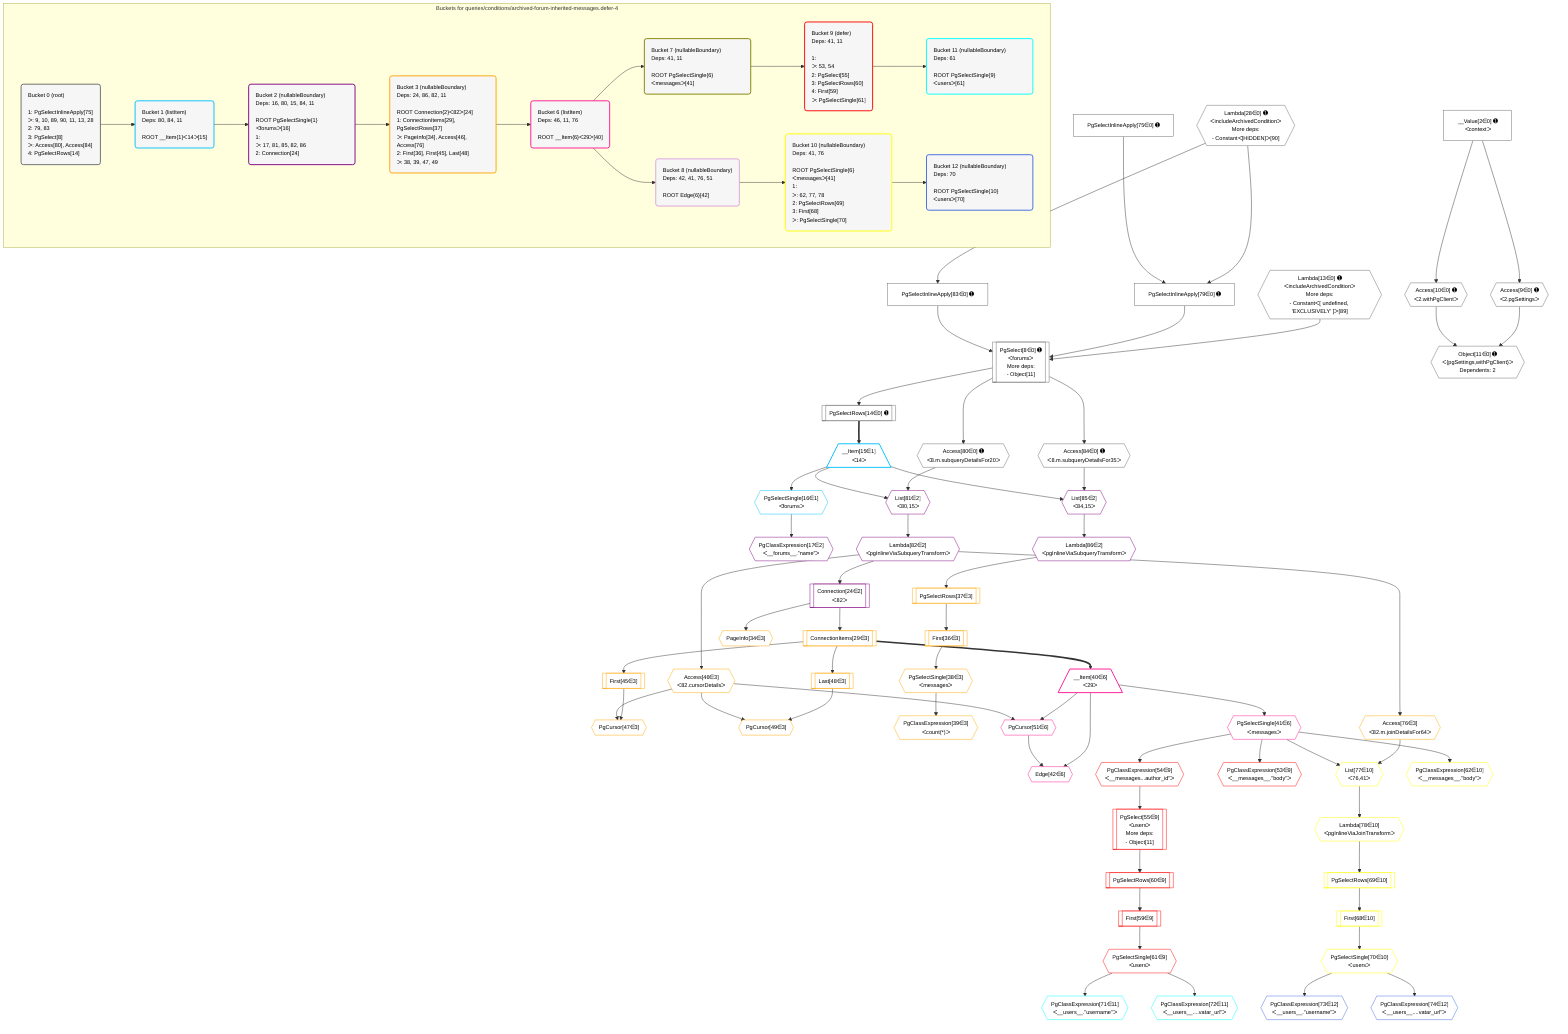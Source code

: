 %%{init: {'themeVariables': { 'fontSize': '12px'}}}%%
graph TD
    classDef path fill:#eee,stroke:#000,color:#000
    classDef plan fill:#fff,stroke-width:1px,color:#000
    classDef itemplan fill:#fff,stroke-width:2px,color:#000
    classDef unbatchedplan fill:#dff,stroke-width:1px,color:#000
    classDef sideeffectplan fill:#fcc,stroke-width:2px,color:#000
    classDef bucket fill:#f6f6f6,color:#000,stroke-width:2px,text-align:left

    subgraph "Buckets for queries/conditions/archived-forum-inherited-messages.defer-4"
    Bucket0("Bucket 0 (root)<br /><br />1: PgSelectInlineApply[75]<br />ᐳ: 9, 10, 89, 90, 11, 13, 28<br />2: 79, 83<br />3: PgSelect[8]<br />ᐳ: Access[80], Access[84]<br />4: PgSelectRows[14]"):::bucket
    Bucket1("Bucket 1 (listItem)<br />Deps: 80, 84, 11<br /><br />ROOT __Item{1}ᐸ14ᐳ[15]"):::bucket
    Bucket2("Bucket 2 (nullableBoundary)<br />Deps: 16, 80, 15, 84, 11<br /><br />ROOT PgSelectSingle{1}ᐸforumsᐳ[16]<br />1: <br />ᐳ: 17, 81, 85, 82, 86<br />2: Connection[24]"):::bucket
    Bucket3("Bucket 3 (nullableBoundary)<br />Deps: 24, 86, 82, 11<br /><br />ROOT Connection{2}ᐸ82ᐳ[24]<br />1: ConnectionItems[29], PgSelectRows[37]<br />ᐳ: PageInfo[34], Access[46], Access[76]<br />2: First[36], First[45], Last[48]<br />ᐳ: 38, 39, 47, 49"):::bucket
    Bucket6("Bucket 6 (listItem)<br />Deps: 46, 11, 76<br /><br />ROOT __Item{6}ᐸ29ᐳ[40]"):::bucket
    Bucket7("Bucket 7 (nullableBoundary)<br />Deps: 41, 11<br /><br />ROOT PgSelectSingle{6}ᐸmessagesᐳ[41]"):::bucket
    Bucket8("Bucket 8 (nullableBoundary)<br />Deps: 42, 41, 76, 51<br /><br />ROOT Edge{6}[42]"):::bucket
    Bucket9("Bucket 9 (defer)<br />Deps: 41, 11<br /><br />1: <br />ᐳ: 53, 54<br />2: PgSelect[55]<br />3: PgSelectRows[60]<br />4: First[59]<br />ᐳ: PgSelectSingle[61]"):::bucket
    Bucket10("Bucket 10 (nullableBoundary)<br />Deps: 41, 76<br /><br />ROOT PgSelectSingle{6}ᐸmessagesᐳ[41]<br />1: <br />ᐳ: 62, 77, 78<br />2: PgSelectRows[69]<br />3: First[68]<br />ᐳ: PgSelectSingle[70]"):::bucket
    Bucket11("Bucket 11 (nullableBoundary)<br />Deps: 61<br /><br />ROOT PgSelectSingle{9}ᐸusersᐳ[61]"):::bucket
    Bucket12("Bucket 12 (nullableBoundary)<br />Deps: 70<br /><br />ROOT PgSelectSingle{10}ᐸusersᐳ[70]"):::bucket
    end
    Bucket0 --> Bucket1
    Bucket1 --> Bucket2
    Bucket2 --> Bucket3
    Bucket3 --> Bucket6
    Bucket6 --> Bucket7 & Bucket8
    Bucket7 --> Bucket9
    Bucket8 --> Bucket10
    Bucket9 --> Bucket11
    Bucket10 --> Bucket12

    %% plan dependencies
    PgSelect8[["PgSelect[8∈0] ➊<br />ᐸforumsᐳ<br />More deps:<br />- Object[11]"]]:::plan
    Lambda13{{"Lambda[13∈0] ➊<br />ᐸincludeArchivedConditionᐳ<br />More deps:<br />- Constantᐸ[ undefined, 'EXCLUSIVELY' ]ᐳ[89]"}}:::plan
    PgSelectInlineApply79["PgSelectInlineApply[79∈0] ➊"]:::plan
    PgSelectInlineApply83["PgSelectInlineApply[83∈0] ➊"]:::plan
    Lambda13 & PgSelectInlineApply79 & PgSelectInlineApply83 --> PgSelect8
    Object11{{"Object[11∈0] ➊<br />ᐸ{pgSettings,withPgClient}ᐳ<br />Dependents: 2"}}:::plan
    Access9{{"Access[9∈0] ➊<br />ᐸ2.pgSettingsᐳ"}}:::plan
    Access10{{"Access[10∈0] ➊<br />ᐸ2.withPgClientᐳ"}}:::plan
    Access9 & Access10 --> Object11
    Lambda28{{"Lambda[28∈0] ➊<br />ᐸincludeArchivedConditionᐳ<br />More deps:<br />- Constantᐸ[HIDDEN]ᐳ[90]"}}:::plan
    PgSelectInlineApply75["PgSelectInlineApply[75∈0] ➊"]:::plan
    Lambda28 & PgSelectInlineApply75 --> PgSelectInlineApply79
    __Value2["__Value[2∈0] ➊<br />ᐸcontextᐳ"]:::plan
    __Value2 --> Access9
    __Value2 --> Access10
    PgSelectRows14[["PgSelectRows[14∈0] ➊"]]:::plan
    PgSelect8 --> PgSelectRows14
    Access80{{"Access[80∈0] ➊<br />ᐸ8.m.subqueryDetailsFor20ᐳ"}}:::plan
    PgSelect8 --> Access80
    Lambda28 --> PgSelectInlineApply83
    Access84{{"Access[84∈0] ➊<br />ᐸ8.m.subqueryDetailsFor35ᐳ"}}:::plan
    PgSelect8 --> Access84
    __Item15[/"__Item[15∈1]<br />ᐸ14ᐳ"\]:::itemplan
    PgSelectRows14 ==> __Item15
    PgSelectSingle16{{"PgSelectSingle[16∈1]<br />ᐸforumsᐳ"}}:::plan
    __Item15 --> PgSelectSingle16
    List81{{"List[81∈2]<br />ᐸ80,15ᐳ"}}:::plan
    Access80 & __Item15 --> List81
    List85{{"List[85∈2]<br />ᐸ84,15ᐳ"}}:::plan
    Access84 & __Item15 --> List85
    PgClassExpression17{{"PgClassExpression[17∈2]<br />ᐸ__forums__.”name”ᐳ"}}:::plan
    PgSelectSingle16 --> PgClassExpression17
    Connection24[["Connection[24∈2]<br />ᐸ82ᐳ"]]:::plan
    Lambda82{{"Lambda[82∈2]<br />ᐸpgInlineViaSubqueryTransformᐳ"}}:::plan
    Lambda82 --> Connection24
    List81 --> Lambda82
    Lambda86{{"Lambda[86∈2]<br />ᐸpgInlineViaSubqueryTransformᐳ"}}:::plan
    List85 --> Lambda86
    PgCursor47{{"PgCursor[47∈3]"}}:::plan
    First45[["First[45∈3]"]]:::plan
    Access46{{"Access[46∈3]<br />ᐸ82.cursorDetailsᐳ"}}:::plan
    First45 & Access46 --> PgCursor47
    PgCursor49{{"PgCursor[49∈3]"}}:::plan
    Last48[["Last[48∈3]"]]:::plan
    Last48 & Access46 --> PgCursor49
    ConnectionItems29[["ConnectionItems[29∈3]"]]:::plan
    Connection24 --> ConnectionItems29
    PageInfo34{{"PageInfo[34∈3]"}}:::plan
    Connection24 --> PageInfo34
    First36[["First[36∈3]"]]:::plan
    PgSelectRows37[["PgSelectRows[37∈3]"]]:::plan
    PgSelectRows37 --> First36
    Lambda86 --> PgSelectRows37
    PgSelectSingle38{{"PgSelectSingle[38∈3]<br />ᐸmessagesᐳ"}}:::plan
    First36 --> PgSelectSingle38
    PgClassExpression39{{"PgClassExpression[39∈3]<br />ᐸcount(*)ᐳ"}}:::plan
    PgSelectSingle38 --> PgClassExpression39
    ConnectionItems29 --> First45
    Lambda82 --> Access46
    ConnectionItems29 --> Last48
    Access76{{"Access[76∈3]<br />ᐸ82.m.joinDetailsFor64ᐳ"}}:::plan
    Lambda82 --> Access76
    Edge42{{"Edge[42∈6]"}}:::plan
    __Item40[/"__Item[40∈6]<br />ᐸ29ᐳ"\]:::itemplan
    PgCursor51{{"PgCursor[51∈6]"}}:::plan
    __Item40 & PgCursor51 --> Edge42
    __Item40 & Access46 --> PgCursor51
    ConnectionItems29 ==> __Item40
    PgSelectSingle41{{"PgSelectSingle[41∈6]<br />ᐸmessagesᐳ"}}:::plan
    __Item40 --> PgSelectSingle41
    PgSelect55[["PgSelect[55∈9]<br />ᐸusersᐳ<br />More deps:<br />- Object[11]"]]:::plan
    PgClassExpression54{{"PgClassExpression[54∈9]<br />ᐸ__messages...author_id”ᐳ"}}:::plan
    PgClassExpression54 --> PgSelect55
    PgClassExpression53{{"PgClassExpression[53∈9]<br />ᐸ__messages__.”body”ᐳ"}}:::plan
    PgSelectSingle41 --> PgClassExpression53
    PgSelectSingle41 --> PgClassExpression54
    First59[["First[59∈9]"]]:::plan
    PgSelectRows60[["PgSelectRows[60∈9]"]]:::plan
    PgSelectRows60 --> First59
    PgSelect55 --> PgSelectRows60
    PgSelectSingle61{{"PgSelectSingle[61∈9]<br />ᐸusersᐳ"}}:::plan
    First59 --> PgSelectSingle61
    List77{{"List[77∈10]<br />ᐸ76,41ᐳ"}}:::plan
    Access76 & PgSelectSingle41 --> List77
    PgClassExpression62{{"PgClassExpression[62∈10]<br />ᐸ__messages__.”body”ᐳ"}}:::plan
    PgSelectSingle41 --> PgClassExpression62
    First68[["First[68∈10]"]]:::plan
    PgSelectRows69[["PgSelectRows[69∈10]"]]:::plan
    PgSelectRows69 --> First68
    Lambda78{{"Lambda[78∈10]<br />ᐸpgInlineViaJoinTransformᐳ"}}:::plan
    Lambda78 --> PgSelectRows69
    PgSelectSingle70{{"PgSelectSingle[70∈10]<br />ᐸusersᐳ"}}:::plan
    First68 --> PgSelectSingle70
    List77 --> Lambda78
    PgClassExpression71{{"PgClassExpression[71∈11]<br />ᐸ__users__.”username”ᐳ"}}:::plan
    PgSelectSingle61 --> PgClassExpression71
    PgClassExpression72{{"PgClassExpression[72∈11]<br />ᐸ__users__....vatar_url”ᐳ"}}:::plan
    PgSelectSingle61 --> PgClassExpression72
    PgClassExpression73{{"PgClassExpression[73∈12]<br />ᐸ__users__.”username”ᐳ"}}:::plan
    PgSelectSingle70 --> PgClassExpression73
    PgClassExpression74{{"PgClassExpression[74∈12]<br />ᐸ__users__....vatar_url”ᐳ"}}:::plan
    PgSelectSingle70 --> PgClassExpression74

    %% define steps
    classDef bucket0 stroke:#696969
    class Bucket0,__Value2,PgSelect8,Access9,Access10,Object11,Lambda13,PgSelectRows14,Lambda28,PgSelectInlineApply75,PgSelectInlineApply79,Access80,PgSelectInlineApply83,Access84 bucket0
    classDef bucket1 stroke:#00bfff
    class Bucket1,__Item15,PgSelectSingle16 bucket1
    classDef bucket2 stroke:#7f007f
    class Bucket2,PgClassExpression17,Connection24,List81,Lambda82,List85,Lambda86 bucket2
    classDef bucket3 stroke:#ffa500
    class Bucket3,ConnectionItems29,PageInfo34,First36,PgSelectRows37,PgSelectSingle38,PgClassExpression39,First45,Access46,PgCursor47,Last48,PgCursor49,Access76 bucket3
    classDef bucket6 stroke:#ff1493
    class Bucket6,__Item40,PgSelectSingle41,Edge42,PgCursor51 bucket6
    classDef bucket7 stroke:#808000
    class Bucket7 bucket7
    classDef bucket8 stroke:#dda0dd
    class Bucket8 bucket8
    classDef bucket9 stroke:#ff0000
    class Bucket9,PgClassExpression53,PgClassExpression54,PgSelect55,First59,PgSelectRows60,PgSelectSingle61 bucket9
    classDef bucket10 stroke:#ffff00
    class Bucket10,PgClassExpression62,First68,PgSelectRows69,PgSelectSingle70,List77,Lambda78 bucket10
    classDef bucket11 stroke:#00ffff
    class Bucket11,PgClassExpression71,PgClassExpression72 bucket11
    classDef bucket12 stroke:#4169e1
    class Bucket12,PgClassExpression73,PgClassExpression74 bucket12